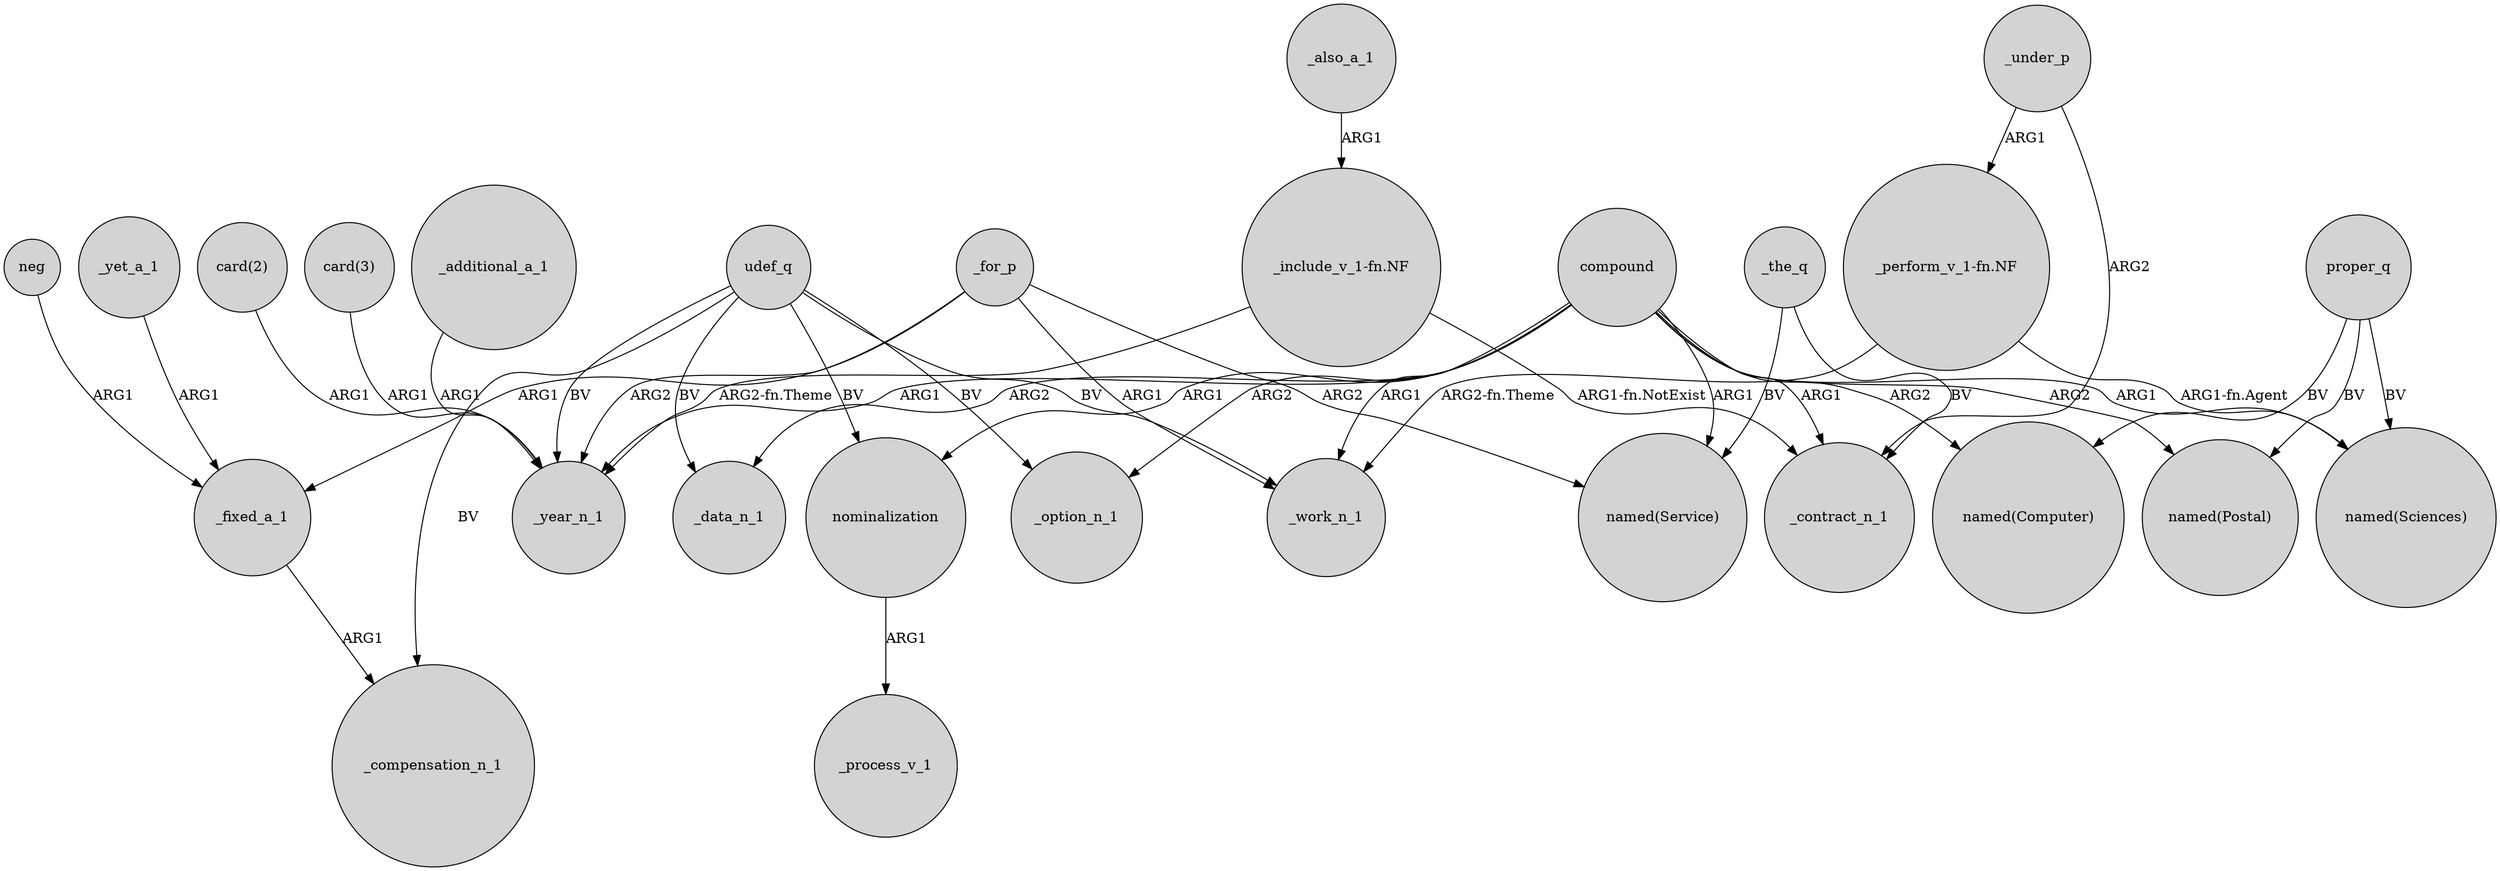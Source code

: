 digraph {
	node [shape=circle style=filled]
	udef_q -> _compensation_n_1 [label=BV]
	_for_p -> _year_n_1 [label=ARG2]
	udef_q -> _option_n_1 [label=BV]
	"_perform_v_1-fn.NF" -> "named(Sciences)" [label="ARG1-fn.Agent"]
	neg -> _fixed_a_1 [label=ARG1]
	nominalization -> _process_v_1 [label=ARG1]
	compound -> _work_n_1 [label=ARG1]
	_for_p -> "named(Service)" [label=ARG2]
	_under_p -> _contract_n_1 [label=ARG2]
	_for_p -> _work_n_1 [label=ARG1]
	compound -> _contract_n_1 [label=ARG1]
	_fixed_a_1 -> _compensation_n_1 [label=ARG1]
	compound -> "named(Sciences)" [label=ARG1]
	compound -> "named(Service)" [label=ARG1]
	"_perform_v_1-fn.NF" -> _work_n_1 [label="ARG2-fn.Theme"]
	_under_p -> "_perform_v_1-fn.NF" [label=ARG1]
	compound -> _option_n_1 [label=ARG2]
	_the_q -> _contract_n_1 [label=BV]
	udef_q -> _data_n_1 [label=BV]
	"_include_v_1-fn.NF" -> _year_n_1 [label="ARG2-fn.Theme"]
	"card(2)" -> _year_n_1 [label=ARG1]
	proper_q -> "named(Postal)" [label=BV]
	_also_a_1 -> "_include_v_1-fn.NF" [label=ARG1]
	_yet_a_1 -> _fixed_a_1 [label=ARG1]
	compound -> "named(Postal)" [label=ARG2]
	"card(3)" -> _year_n_1 [label=ARG1]
	udef_q -> nominalization [label=BV]
	_the_q -> "named(Service)" [label=BV]
	_for_p -> _fixed_a_1 [label=ARG1]
	proper_q -> "named(Computer)" [label=BV]
	compound -> "named(Computer)" [label=ARG2]
	udef_q -> _year_n_1 [label=BV]
	"_include_v_1-fn.NF" -> _contract_n_1 [label="ARG1-fn.NotExist"]
	_additional_a_1 -> _year_n_1 [label=ARG1]
	compound -> _data_n_1 [label=ARG2]
	compound -> nominalization [label=ARG1]
	compound -> _year_n_1 [label=ARG1]
	proper_q -> "named(Sciences)" [label=BV]
	udef_q -> _work_n_1 [label=BV]
}
